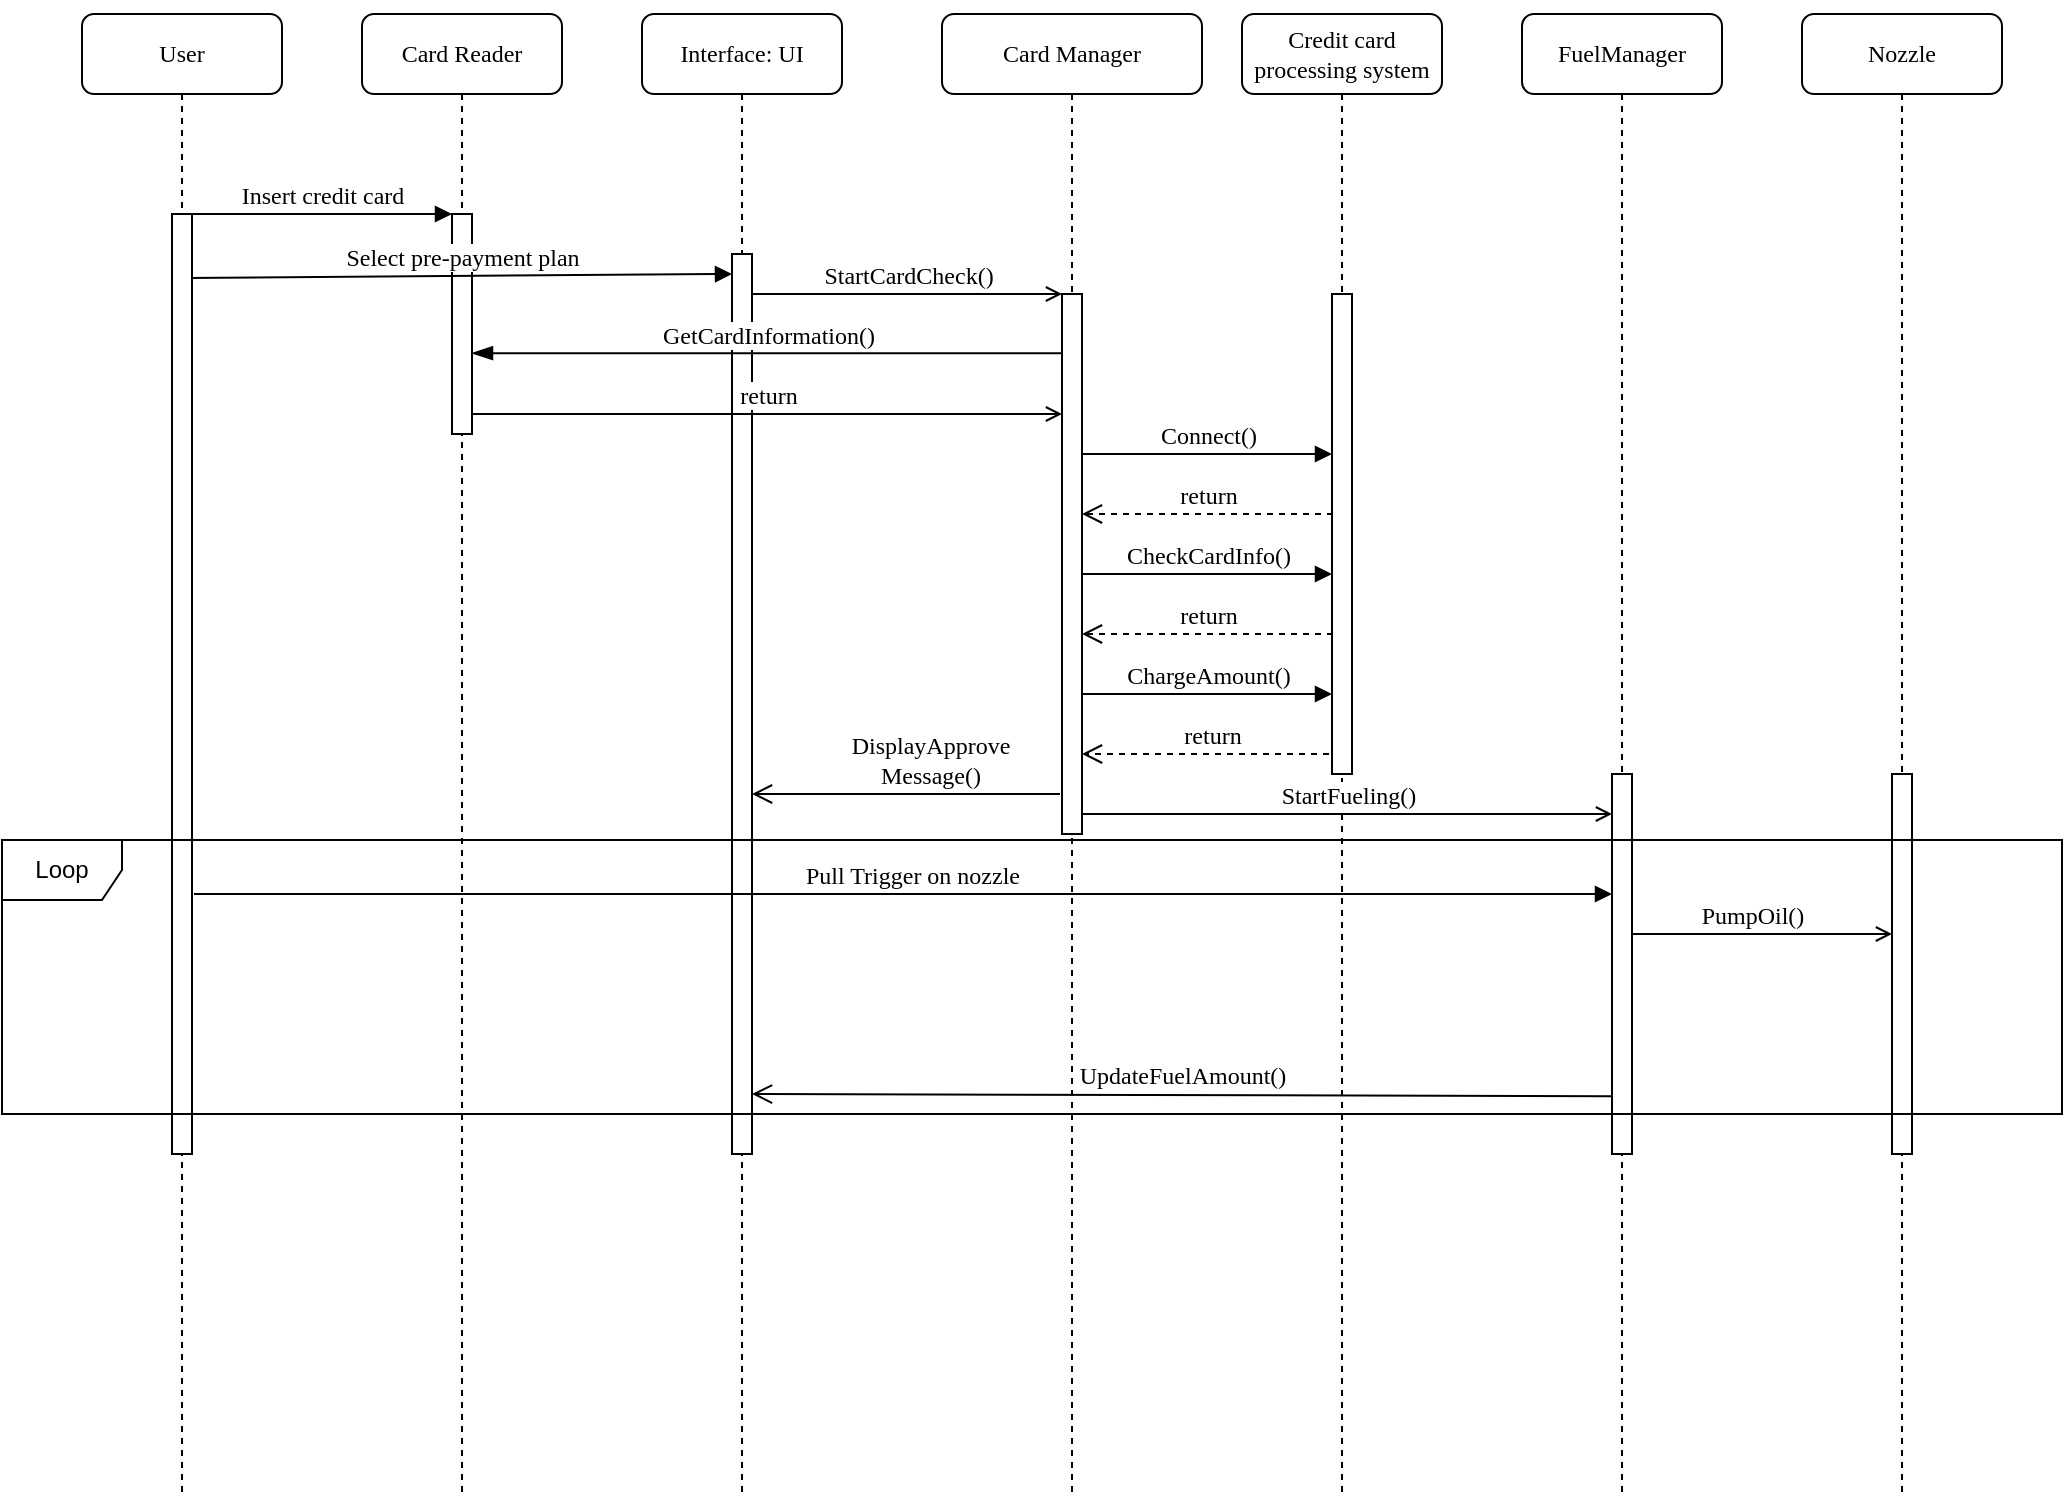 <mxfile version="26.0.10">
  <diagram name="Page-1" id="13e1069c-82ec-6db2-03f1-153e76fe0fe0">
    <mxGraphModel dx="1160" dy="628" grid="1" gridSize="10" guides="1" tooltips="1" connect="1" arrows="1" fold="1" page="1" pageScale="1" pageWidth="1100" pageHeight="850" background="none" math="0" shadow="0">
      <root>
        <mxCell id="0" />
        <mxCell id="1" parent="0" />
        <mxCell id="iSL0mZkJpwUw8I5giGHB-14" value="&lt;span style=&quot;background-color: light-dark(#ffffff, var(--ge-dark-color, #121212));&quot;&gt;PumpOil()&lt;/span&gt;" style="html=1;verticalAlign=bottom;endArrow=open;labelBackgroundColor=none;fontFamily=Verdana;fontSize=12;elbow=vertical;endFill=0;sourcePerimeterSpacing=0;targetPerimeterSpacing=0;endSize=6;" parent="1" edge="1">
          <mxGeometry relative="1" as="geometry">
            <mxPoint x="865" y="540" as="sourcePoint" />
            <mxPoint x="1005" y="540" as="targetPoint" />
          </mxGeometry>
        </mxCell>
        <mxCell id="7baba1c4bc27f4b0-2" value="Card Reader" style="shape=umlLifeline;perimeter=lifelinePerimeter;whiteSpace=wrap;html=1;container=1;collapsible=0;recursiveResize=0;outlineConnect=0;rounded=1;shadow=0;comic=0;labelBackgroundColor=none;strokeWidth=1;fontFamily=Verdana;fontSize=12;align=center;" parent="1" vertex="1">
          <mxGeometry x="240" y="80" width="100" height="740" as="geometry" />
        </mxCell>
        <mxCell id="7baba1c4bc27f4b0-10" value="" style="html=1;points=[];perimeter=orthogonalPerimeter;rounded=0;shadow=0;comic=0;labelBackgroundColor=none;strokeWidth=1;fontFamily=Verdana;fontSize=12;align=center;" parent="7baba1c4bc27f4b0-2" vertex="1">
          <mxGeometry x="45" y="100" width="10" height="110" as="geometry" />
        </mxCell>
        <mxCell id="7baba1c4bc27f4b0-14" value="&lt;span style=&quot;background-color: light-dark(#ffffff, var(--ge-dark-color, #121212));&quot;&gt;Select pre-payment plan&lt;/span&gt;" style="html=1;verticalAlign=bottom;endArrow=block;labelBackgroundColor=none;fontFamily=Verdana;fontSize=12;elbow=vertical;exitX=0.7;exitY=0.068;exitDx=0;exitDy=0;exitPerimeter=0;targetPerimeterSpacing=0;" parent="7baba1c4bc27f4b0-2" source="7baba1c4bc27f4b0-9" edge="1">
          <mxGeometry x="0.011" relative="1" as="geometry">
            <mxPoint x="-90.5" y="130" as="sourcePoint" />
            <mxPoint x="185" y="130" as="targetPoint" />
            <mxPoint as="offset" />
          </mxGeometry>
        </mxCell>
        <mxCell id="7baba1c4bc27f4b0-3" value="Interface: UI" style="shape=umlLifeline;perimeter=lifelinePerimeter;whiteSpace=wrap;html=1;container=1;collapsible=0;recursiveResize=0;outlineConnect=0;rounded=1;shadow=0;comic=0;labelBackgroundColor=none;strokeWidth=1;fontFamily=Verdana;fontSize=12;align=center;" parent="1" vertex="1">
          <mxGeometry x="380" y="80" width="100" height="740" as="geometry" />
        </mxCell>
        <mxCell id="7baba1c4bc27f4b0-13" value="" style="html=1;points=[];perimeter=orthogonalPerimeter;rounded=0;shadow=0;comic=0;labelBackgroundColor=none;strokeWidth=1;fontFamily=Verdana;fontSize=12;align=center;" parent="7baba1c4bc27f4b0-3" vertex="1">
          <mxGeometry x="45" y="120" width="10" height="450" as="geometry" />
        </mxCell>
        <mxCell id="7baba1c4bc27f4b0-4" value="&lt;p&gt;Card Manager&lt;/p&gt;" style="shape=umlLifeline;perimeter=lifelinePerimeter;whiteSpace=wrap;html=1;container=1;collapsible=0;recursiveResize=0;outlineConnect=0;rounded=1;shadow=0;comic=0;labelBackgroundColor=none;strokeWidth=1;fontFamily=Verdana;fontSize=12;align=center;" parent="1" vertex="1">
          <mxGeometry x="530" y="80" width="130" height="740" as="geometry" />
        </mxCell>
        <mxCell id="7baba1c4bc27f4b0-16" value="" style="html=1;points=[];perimeter=orthogonalPerimeter;rounded=0;shadow=0;comic=0;labelBackgroundColor=none;strokeWidth=1;fontFamily=Verdana;fontSize=12;align=center;" parent="7baba1c4bc27f4b0-4" vertex="1">
          <mxGeometry x="60" y="140" width="10" height="270" as="geometry" />
        </mxCell>
        <mxCell id="67eGQXLDQbUscURLAilL-4" value="Connect()" style="html=1;verticalAlign=bottom;endArrow=block;labelBackgroundColor=none;fontFamily=Verdana;fontSize=12;edgeStyle=elbowEdgeStyle;elbow=vertical;targetPerimeterSpacing=1;" parent="7baba1c4bc27f4b0-4" edge="1">
          <mxGeometry relative="1" as="geometry">
            <mxPoint x="70" y="220" as="sourcePoint" />
            <Array as="points" />
            <mxPoint x="195" y="220" as="targetPoint" />
          </mxGeometry>
        </mxCell>
        <mxCell id="67eGQXLDQbUscURLAilL-12" value="&lt;span style=&quot;background-color: light-dark(#ffffff, var(--ge-dark-color, #121212));&quot;&gt;return&lt;/span&gt;" style="html=1;verticalAlign=bottom;endArrow=open;endSize=8;labelBackgroundColor=none;fontFamily=Verdana;fontSize=12;edgeStyle=elbowEdgeStyle;elbow=vertical;dashed=1;" parent="7baba1c4bc27f4b0-4" source="7baba1c4bc27f4b0-5" edge="1">
          <mxGeometry relative="1" as="geometry">
            <mxPoint x="70" y="370" as="targetPoint" />
            <Array as="points">
              <mxPoint x="185" y="370" />
            </Array>
            <mxPoint x="210" y="370" as="sourcePoint" />
          </mxGeometry>
        </mxCell>
        <mxCell id="7baba1c4bc27f4b0-5" value="&lt;p&gt;&lt;font&gt;&lt;span style=&quot;&quot; lang=&quot;EN-US&quot;&gt;Credit card&lt;br&gt;&lt;/span&gt;&lt;span style=&quot;&quot; lang=&quot;EN-US&quot;&gt;processing system&lt;/span&gt;&lt;/font&gt;&lt;/p&gt;" style="shape=umlLifeline;perimeter=lifelinePerimeter;whiteSpace=wrap;html=1;container=1;collapsible=0;recursiveResize=0;outlineConnect=0;rounded=1;shadow=0;comic=0;labelBackgroundColor=none;strokeWidth=1;fontFamily=Verdana;fontSize=12;align=center;" parent="1" vertex="1">
          <mxGeometry x="680" y="80" width="100" height="740" as="geometry" />
        </mxCell>
        <mxCell id="67eGQXLDQbUscURLAilL-6" value="CheckCardInfo()" style="html=1;verticalAlign=bottom;endArrow=block;labelBackgroundColor=none;fontFamily=Verdana;fontSize=12;edgeStyle=elbowEdgeStyle;elbow=vertical;" parent="7baba1c4bc27f4b0-5" edge="1">
          <mxGeometry relative="1" as="geometry">
            <mxPoint x="-80" y="280" as="sourcePoint" />
            <Array as="points" />
            <mxPoint x="45" y="280" as="targetPoint" />
          </mxGeometry>
        </mxCell>
        <mxCell id="iSL0mZkJpwUw8I5giGHB-1" value="&lt;span style=&quot;background-color: light-dark(#ffffff, var(--ge-dark-color, #121212));&quot;&gt;StartFueling()&lt;/span&gt;" style="html=1;verticalAlign=bottom;endArrow=open;labelBackgroundColor=none;fontFamily=Verdana;fontSize=12;elbow=vertical;endFill=0;sourcePerimeterSpacing=0;targetPerimeterSpacing=0;endSize=6;" parent="7baba1c4bc27f4b0-5" edge="1">
          <mxGeometry relative="1" as="geometry">
            <mxPoint x="-80" y="400" as="sourcePoint" />
            <mxPoint x="185" y="400.0" as="targetPoint" />
          </mxGeometry>
        </mxCell>
        <mxCell id="iSL0mZkJpwUw8I5giGHB-13" value="&lt;span style=&quot;background-color: light-dark(#ffffff, var(--ge-dark-color, #121212));&quot;&gt;return&lt;/span&gt;" style="html=1;verticalAlign=bottom;endArrow=open;endSize=8;labelBackgroundColor=none;fontFamily=Verdana;fontSize=12;elbow=vertical;dashed=1;" parent="7baba1c4bc27f4b0-5" edge="1">
          <mxGeometry relative="1" as="geometry">
            <mxPoint x="-80" y="310" as="targetPoint" />
            <mxPoint x="45.5" y="310" as="sourcePoint" />
          </mxGeometry>
        </mxCell>
        <mxCell id="7baba1c4bc27f4b0-6" value="FuelManager" style="shape=umlLifeline;perimeter=lifelinePerimeter;whiteSpace=wrap;html=1;container=1;collapsible=0;recursiveResize=0;outlineConnect=0;rounded=1;shadow=0;comic=0;labelBackgroundColor=none;strokeWidth=1;fontFamily=Verdana;fontSize=12;align=center;" parent="1" vertex="1">
          <mxGeometry x="820" y="80" width="100" height="740" as="geometry" />
        </mxCell>
        <mxCell id="7baba1c4bc27f4b0-28" value="" style="html=1;points=[];perimeter=orthogonalPerimeter;rounded=0;shadow=0;comic=0;labelBackgroundColor=none;strokeWidth=1;fontFamily=Verdana;fontSize=12;align=center;" parent="7baba1c4bc27f4b0-6" vertex="1">
          <mxGeometry x="45" y="380" width="10" height="190" as="geometry" />
        </mxCell>
        <mxCell id="7baba1c4bc27f4b0-7" value="Nozzle" style="shape=umlLifeline;perimeter=lifelinePerimeter;whiteSpace=wrap;html=1;container=1;collapsible=0;recursiveResize=0;outlineConnect=0;rounded=1;shadow=0;comic=0;labelBackgroundColor=none;strokeWidth=1;fontFamily=Verdana;fontSize=12;align=center;" parent="1" vertex="1">
          <mxGeometry x="960" y="80" width="100" height="740" as="geometry" />
        </mxCell>
        <mxCell id="7baba1c4bc27f4b0-8" value="User" style="shape=umlLifeline;perimeter=lifelinePerimeter;whiteSpace=wrap;html=1;container=1;collapsible=0;recursiveResize=0;outlineConnect=0;rounded=1;shadow=0;comic=0;labelBackgroundColor=none;strokeWidth=1;fontFamily=Verdana;fontSize=12;align=center;" parent="1" vertex="1">
          <mxGeometry x="100" y="80" width="100" height="740" as="geometry" />
        </mxCell>
        <mxCell id="7baba1c4bc27f4b0-9" value="" style="html=1;points=[];perimeter=orthogonalPerimeter;rounded=0;shadow=0;comic=0;labelBackgroundColor=none;strokeWidth=1;fontFamily=Verdana;fontSize=12;align=center;" parent="7baba1c4bc27f4b0-8" vertex="1">
          <mxGeometry x="45" y="100" width="10" height="470" as="geometry" />
        </mxCell>
        <mxCell id="7baba1c4bc27f4b0-17" value="StartCardCheck()" style="html=1;verticalAlign=bottom;endArrow=open;labelBackgroundColor=none;fontFamily=Verdana;fontSize=12;edgeStyle=elbowEdgeStyle;elbow=vertical;endFill=0;" parent="1" source="7baba1c4bc27f4b0-13" target="7baba1c4bc27f4b0-16" edge="1">
          <mxGeometry relative="1" as="geometry">
            <mxPoint x="510" y="220" as="sourcePoint" />
            <Array as="points">
              <mxPoint x="460" y="220" />
            </Array>
          </mxGeometry>
        </mxCell>
        <mxCell id="7baba1c4bc27f4b0-19" value="" style="html=1;points=[];perimeter=orthogonalPerimeter;rounded=0;shadow=0;comic=0;labelBackgroundColor=none;strokeWidth=1;fontFamily=Verdana;fontSize=12;align=center;" parent="1" vertex="1">
          <mxGeometry x="725" y="220" width="10" height="240" as="geometry" />
        </mxCell>
        <mxCell id="7baba1c4bc27f4b0-25" value="" style="html=1;points=[];perimeter=orthogonalPerimeter;rounded=0;shadow=0;comic=0;labelBackgroundColor=none;strokeColor=#000000;strokeWidth=1;fillColor=#FFFFFF;fontFamily=Verdana;fontSize=12;fontColor=#000000;align=center;" parent="1" vertex="1">
          <mxGeometry x="1005" y="460" width="10" height="190" as="geometry" />
        </mxCell>
        <mxCell id="7baba1c4bc27f4b0-11" value="Insert credit card" style="html=1;verticalAlign=bottom;endArrow=block;entryX=0;entryY=0;labelBackgroundColor=none;fontFamily=Verdana;fontSize=12;edgeStyle=elbowEdgeStyle;elbow=vertical;" parent="1" source="7baba1c4bc27f4b0-9" target="7baba1c4bc27f4b0-10" edge="1">
          <mxGeometry relative="1" as="geometry">
            <mxPoint x="220" y="190" as="sourcePoint" />
          </mxGeometry>
        </mxCell>
        <mxCell id="67eGQXLDQbUscURLAilL-2" value="&lt;span style=&quot;background-color: light-dark(#ffffff, var(--ge-dark-color, #121212));&quot;&gt;GetCardInformation()&lt;/span&gt;" style="html=1;verticalAlign=bottom;endArrow=blockThin;endSize=8;labelBackgroundColor=none;fontFamily=Verdana;fontSize=12;edgeStyle=elbowEdgeStyle;elbow=vertical;endFill=1;" parent="1" edge="1">
          <mxGeometry relative="1" as="geometry">
            <mxPoint x="295" y="250" as="targetPoint" />
            <Array as="points">
              <mxPoint x="530" y="249.58" />
              <mxPoint x="560" y="249.58" />
            </Array>
            <mxPoint x="590" y="249.58" as="sourcePoint" />
          </mxGeometry>
        </mxCell>
        <mxCell id="67eGQXLDQbUscURLAilL-3" value="&lt;span style=&quot;background-color: rgb(255, 255, 255);&quot;&gt;return&lt;/span&gt;" style="html=1;verticalAlign=bottom;endArrow=open;labelBackgroundColor=none;fontFamily=Verdana;fontSize=12;edgeStyle=elbowEdgeStyle;elbow=vertical;endFill=0;" parent="1" edge="1">
          <mxGeometry relative="1" as="geometry">
            <mxPoint x="295" y="280" as="sourcePoint" />
            <Array as="points">
              <mxPoint x="305" y="280" />
            </Array>
            <mxPoint x="590" y="280" as="targetPoint" />
          </mxGeometry>
        </mxCell>
        <mxCell id="67eGQXLDQbUscURLAilL-10" value="ChargeAmount()" style="html=1;verticalAlign=bottom;endArrow=block;labelBackgroundColor=none;fontFamily=Verdana;fontSize=12;elbow=vertical;" parent="1" edge="1">
          <mxGeometry relative="1" as="geometry">
            <mxPoint x="600" y="420" as="sourcePoint" />
            <mxPoint x="725" y="420" as="targetPoint" />
          </mxGeometry>
        </mxCell>
        <mxCell id="67eGQXLDQbUscURLAilL-13" value="&lt;span style=&quot;background-color: rgb(255, 255, 255);&quot;&gt;DisplayApprove&lt;/span&gt;&lt;div&gt;&lt;span style=&quot;background-color: rgb(255, 255, 255);&quot;&gt;Message()&lt;/span&gt;&lt;/div&gt;" style="html=1;verticalAlign=bottom;endArrow=open;endSize=8;labelBackgroundColor=none;fontFamily=Verdana;fontSize=12;elbow=vertical;endFill=0;" parent="1" edge="1">
          <mxGeometry x="-0.154" relative="1" as="geometry">
            <mxPoint x="435" y="470" as="targetPoint" />
            <mxPoint x="589" y="470" as="sourcePoint" />
            <mxPoint as="offset" />
          </mxGeometry>
        </mxCell>
        <mxCell id="67eGQXLDQbUscURLAilL-8" value="&lt;span style=&quot;background-color: light-dark(#ffffff, var(--ge-dark-color, #121212));&quot;&gt;return&lt;/span&gt;" style="html=1;verticalAlign=bottom;endArrow=open;endSize=8;labelBackgroundColor=none;fontFamily=Verdana;fontSize=12;elbow=vertical;dashed=1;" parent="1" edge="1">
          <mxGeometry relative="1" as="geometry">
            <mxPoint x="600" y="330" as="targetPoint" />
            <mxPoint x="725.5" y="330" as="sourcePoint" />
          </mxGeometry>
        </mxCell>
        <mxCell id="67eGQXLDQbUscURLAilL-14" value="Loop" style="shape=umlFrame;whiteSpace=wrap;html=1;pointerEvents=0;" parent="1" vertex="1">
          <mxGeometry x="60" y="493" width="1030" height="137" as="geometry" />
        </mxCell>
        <mxCell id="iSL0mZkJpwUw8I5giGHB-15" value="&lt;span style=&quot;background-color: light-dark(#ffffff, var(--ge-dark-color, #121212));&quot;&gt;Pull Trigger on nozzle&lt;/span&gt;" style="html=1;verticalAlign=bottom;endArrow=block;labelBackgroundColor=none;fontFamily=Verdana;fontSize=12;elbow=vertical;exitX=0.7;exitY=0.068;exitDx=0;exitDy=0;exitPerimeter=0;targetPerimeterSpacing=0;" parent="1" edge="1">
          <mxGeometry x="0.011" relative="1" as="geometry">
            <mxPoint x="156" y="520" as="sourcePoint" />
            <mxPoint x="865" y="520" as="targetPoint" />
            <mxPoint as="offset" />
          </mxGeometry>
        </mxCell>
        <mxCell id="sEsgE9jjAUsGSZsPWNn8-1" value="&lt;span style=&quot;background-color: rgb(255, 255, 255);&quot;&gt;UpdateFuelAmount()&lt;/span&gt;" style="html=1;verticalAlign=bottom;endArrow=open;endSize=8;labelBackgroundColor=none;fontFamily=Verdana;fontSize=12;elbow=vertical;endFill=0;" edge="1" parent="1">
          <mxGeometry y="-1" relative="1" as="geometry">
            <mxPoint x="435" y="620" as="targetPoint" />
            <mxPoint x="865" y="621.08" as="sourcePoint" />
            <mxPoint as="offset" />
          </mxGeometry>
        </mxCell>
      </root>
    </mxGraphModel>
  </diagram>
</mxfile>
